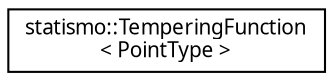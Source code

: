digraph "Graphical Class Hierarchy"
{
  edge [fontname="FreeSans.ttf",fontsize="10",labelfontname="FreeSans.ttf",labelfontsize="10"];
  node [fontname="FreeSans.ttf",fontsize="10",shape=record];
  rankdir="LR";
  Node1 [label="statismo::TemperingFunction\l\< PointType \>",height=0.2,width=0.4,color="black", fillcolor="white", style="filled",URL="$classstatismo_1_1TemperingFunction.html"];
}
